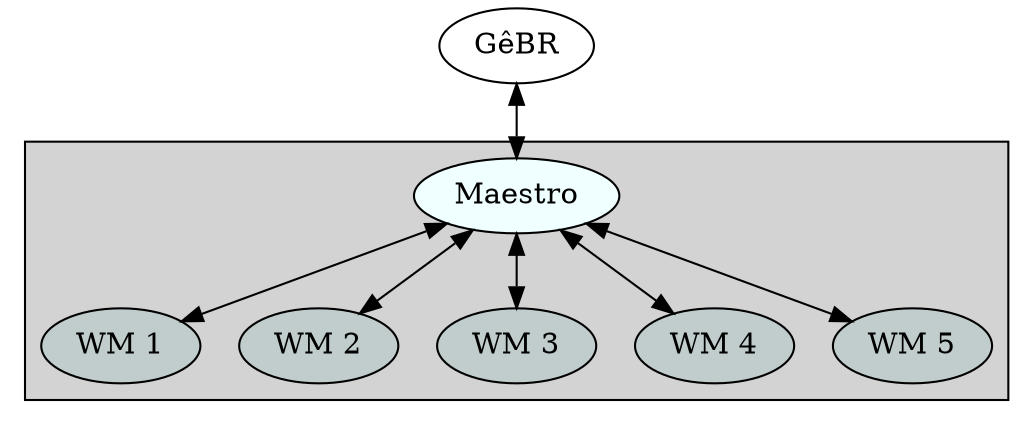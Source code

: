# graphviz is required to handle this file
#
# To see the image:  dot -Txlib gebr-connections.gvq
# To create the png: dot -Tpng -o gebr-connetions.png gebr-connections.gv

digraph G {	

	subgraph cluster_0 {

	style=filled;
	bgcolor=lightgray;
		
	node [color=black,fillcolor=azure, style=filled];
	maestro [label="Maestro"];

	node [color=black,fillcolor=azure3,style=filled];
	wm1 [label="WM 1"];
	wm2 [label="WM 2"];
	wm3 [label="WM 3"];
	wm4 [label="WM 4"];
	wm5 [label="WM 5"];
	}	

	gebr [label="GêBR"];

	gebr -> maestro [dir=both];
	maestro -> wm1 [dir=both];
	maestro -> wm2 [dir=both];
	maestro -> wm3 [dir=both];
	maestro -> wm4 [dir=both];
	maestro -> wm5 [dir=both];
}

